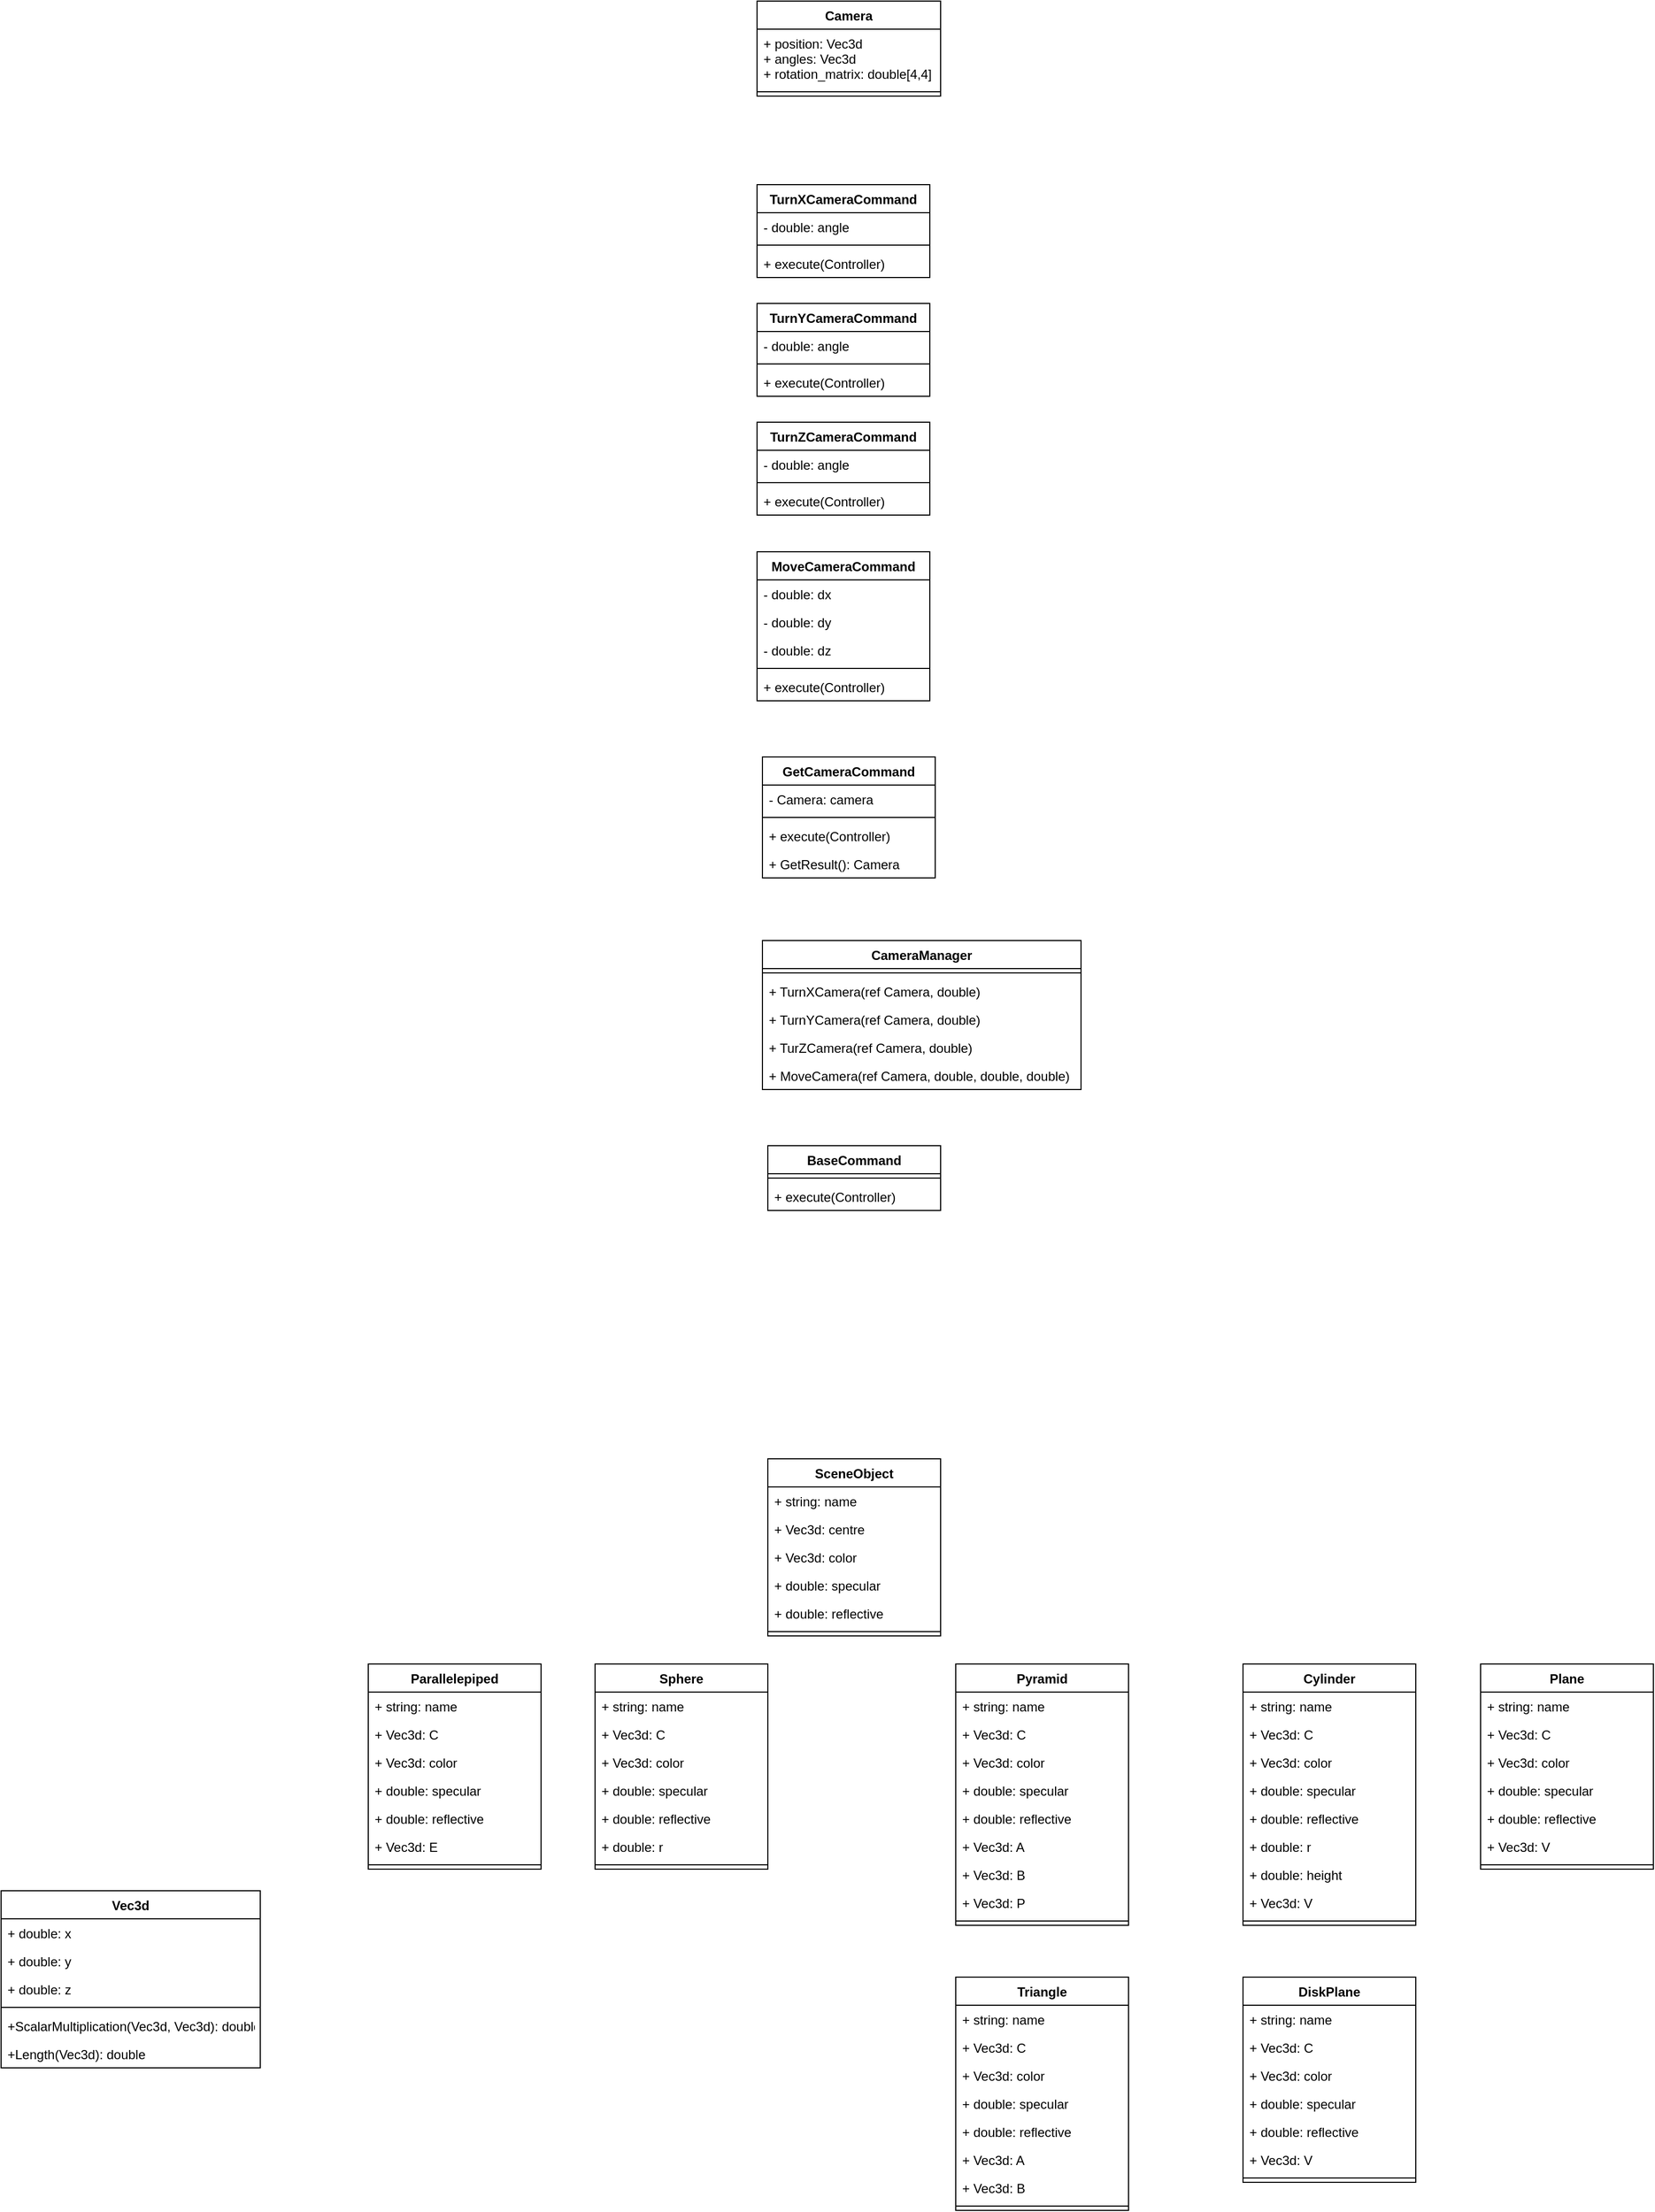 <mxfile version="13.9.9" type="device" pages="2"><diagram id="sCKFXBsfm-VTpzwnhS9d" name="Страница 1"><mxGraphModel dx="1926" dy="757" grid="1" gridSize="10" guides="1" tooltips="1" connect="1" arrows="1" fold="1" page="1" pageScale="1" pageWidth="827" pageHeight="1169" math="0" shadow="0"><root><mxCell id="0"/><mxCell id="1" parent="0"/><mxCell id="3kZC-eKoZCP4nR8Kfjy6-1" value="Camera" style="swimlane;fontStyle=1;align=center;verticalAlign=top;childLayout=stackLayout;horizontal=1;startSize=26;horizontalStack=0;resizeParent=1;resizeParentMax=0;resizeLast=0;collapsible=1;marginBottom=0;" parent="1" vertex="1"><mxGeometry x="70" y="40" width="170" height="88" as="geometry"><mxRectangle x="110" y="230" width="80" height="26" as="alternateBounds"/></mxGeometry></mxCell><mxCell id="3kZC-eKoZCP4nR8Kfjy6-2" value="+ position: Vec3d&#10;+ angles: Vec3d&#10;+ rotation_matrix: double[4,4]" style="text;strokeColor=none;fillColor=none;align=left;verticalAlign=top;spacingLeft=4;spacingRight=4;overflow=hidden;rotatable=0;points=[[0,0.5],[1,0.5]];portConstraint=eastwest;" parent="3kZC-eKoZCP4nR8Kfjy6-1" vertex="1"><mxGeometry y="26" width="170" height="54" as="geometry"/></mxCell><mxCell id="3kZC-eKoZCP4nR8Kfjy6-3" value="" style="line;strokeWidth=1;fillColor=none;align=left;verticalAlign=middle;spacingTop=-1;spacingLeft=3;spacingRight=3;rotatable=0;labelPosition=right;points=[];portConstraint=eastwest;" parent="3kZC-eKoZCP4nR8Kfjy6-1" vertex="1"><mxGeometry y="80" width="170" height="8" as="geometry"/></mxCell><mxCell id="3kZC-eKoZCP4nR8Kfjy6-8" value="TurnXCameraCommand" style="swimlane;fontStyle=1;align=center;verticalAlign=top;childLayout=stackLayout;horizontal=1;startSize=26;horizontalStack=0;resizeParent=1;resizeParentMax=0;resizeLast=0;collapsible=1;marginBottom=0;" parent="1" vertex="1"><mxGeometry x="70" y="210" width="160" height="86" as="geometry"/></mxCell><mxCell id="3kZC-eKoZCP4nR8Kfjy6-9" value="- double: angle" style="text;strokeColor=none;fillColor=none;align=left;verticalAlign=top;spacingLeft=4;spacingRight=4;overflow=hidden;rotatable=0;points=[[0,0.5],[1,0.5]];portConstraint=eastwest;" parent="3kZC-eKoZCP4nR8Kfjy6-8" vertex="1"><mxGeometry y="26" width="160" height="26" as="geometry"/></mxCell><mxCell id="3kZC-eKoZCP4nR8Kfjy6-10" value="" style="line;strokeWidth=1;fillColor=none;align=left;verticalAlign=middle;spacingTop=-1;spacingLeft=3;spacingRight=3;rotatable=0;labelPosition=right;points=[];portConstraint=eastwest;" parent="3kZC-eKoZCP4nR8Kfjy6-8" vertex="1"><mxGeometry y="52" width="160" height="8" as="geometry"/></mxCell><mxCell id="3kZC-eKoZCP4nR8Kfjy6-11" value="+ execute(Controller)" style="text;strokeColor=none;fillColor=none;align=left;verticalAlign=top;spacingLeft=4;spacingRight=4;overflow=hidden;rotatable=0;points=[[0,0.5],[1,0.5]];portConstraint=eastwest;" parent="3kZC-eKoZCP4nR8Kfjy6-8" vertex="1"><mxGeometry y="60" width="160" height="26" as="geometry"/></mxCell><mxCell id="3kZC-eKoZCP4nR8Kfjy6-12" value="TurnYCameraCommand" style="swimlane;fontStyle=1;align=center;verticalAlign=top;childLayout=stackLayout;horizontal=1;startSize=26;horizontalStack=0;resizeParent=1;resizeParentMax=0;resizeLast=0;collapsible=1;marginBottom=0;" parent="1" vertex="1"><mxGeometry x="70" y="320" width="160" height="86" as="geometry"/></mxCell><mxCell id="3kZC-eKoZCP4nR8Kfjy6-13" value="- double: angle" style="text;strokeColor=none;fillColor=none;align=left;verticalAlign=top;spacingLeft=4;spacingRight=4;overflow=hidden;rotatable=0;points=[[0,0.5],[1,0.5]];portConstraint=eastwest;" parent="3kZC-eKoZCP4nR8Kfjy6-12" vertex="1"><mxGeometry y="26" width="160" height="26" as="geometry"/></mxCell><mxCell id="3kZC-eKoZCP4nR8Kfjy6-14" value="" style="line;strokeWidth=1;fillColor=none;align=left;verticalAlign=middle;spacingTop=-1;spacingLeft=3;spacingRight=3;rotatable=0;labelPosition=right;points=[];portConstraint=eastwest;" parent="3kZC-eKoZCP4nR8Kfjy6-12" vertex="1"><mxGeometry y="52" width="160" height="8" as="geometry"/></mxCell><mxCell id="3kZC-eKoZCP4nR8Kfjy6-15" value="+ execute(Controller)" style="text;strokeColor=none;fillColor=none;align=left;verticalAlign=top;spacingLeft=4;spacingRight=4;overflow=hidden;rotatable=0;points=[[0,0.5],[1,0.5]];portConstraint=eastwest;" parent="3kZC-eKoZCP4nR8Kfjy6-12" vertex="1"><mxGeometry y="60" width="160" height="26" as="geometry"/></mxCell><mxCell id="3kZC-eKoZCP4nR8Kfjy6-16" value="TurnZCameraCommand" style="swimlane;fontStyle=1;align=center;verticalAlign=top;childLayout=stackLayout;horizontal=1;startSize=26;horizontalStack=0;resizeParent=1;resizeParentMax=0;resizeLast=0;collapsible=1;marginBottom=0;" parent="1" vertex="1"><mxGeometry x="70" y="430" width="160" height="86" as="geometry"/></mxCell><mxCell id="3kZC-eKoZCP4nR8Kfjy6-17" value="- double: angle" style="text;strokeColor=none;fillColor=none;align=left;verticalAlign=top;spacingLeft=4;spacingRight=4;overflow=hidden;rotatable=0;points=[[0,0.5],[1,0.5]];portConstraint=eastwest;" parent="3kZC-eKoZCP4nR8Kfjy6-16" vertex="1"><mxGeometry y="26" width="160" height="26" as="geometry"/></mxCell><mxCell id="3kZC-eKoZCP4nR8Kfjy6-18" value="" style="line;strokeWidth=1;fillColor=none;align=left;verticalAlign=middle;spacingTop=-1;spacingLeft=3;spacingRight=3;rotatable=0;labelPosition=right;points=[];portConstraint=eastwest;" parent="3kZC-eKoZCP4nR8Kfjy6-16" vertex="1"><mxGeometry y="52" width="160" height="8" as="geometry"/></mxCell><mxCell id="3kZC-eKoZCP4nR8Kfjy6-19" value="+ execute(Controller)" style="text;strokeColor=none;fillColor=none;align=left;verticalAlign=top;spacingLeft=4;spacingRight=4;overflow=hidden;rotatable=0;points=[[0,0.5],[1,0.5]];portConstraint=eastwest;" parent="3kZC-eKoZCP4nR8Kfjy6-16" vertex="1"><mxGeometry y="60" width="160" height="26" as="geometry"/></mxCell><mxCell id="3kZC-eKoZCP4nR8Kfjy6-20" value="MoveCameraCommand" style="swimlane;fontStyle=1;align=center;verticalAlign=top;childLayout=stackLayout;horizontal=1;startSize=26;horizontalStack=0;resizeParent=1;resizeParentMax=0;resizeLast=0;collapsible=1;marginBottom=0;" parent="1" vertex="1"><mxGeometry x="70" y="550" width="160" height="138" as="geometry"/></mxCell><mxCell id="3kZC-eKoZCP4nR8Kfjy6-28" value="- double: dx" style="text;strokeColor=none;fillColor=none;align=left;verticalAlign=top;spacingLeft=4;spacingRight=4;overflow=hidden;rotatable=0;points=[[0,0.5],[1,0.5]];portConstraint=eastwest;" parent="3kZC-eKoZCP4nR8Kfjy6-20" vertex="1"><mxGeometry y="26" width="160" height="26" as="geometry"/></mxCell><mxCell id="3kZC-eKoZCP4nR8Kfjy6-21" value="- double: dy" style="text;strokeColor=none;fillColor=none;align=left;verticalAlign=top;spacingLeft=4;spacingRight=4;overflow=hidden;rotatable=0;points=[[0,0.5],[1,0.5]];portConstraint=eastwest;" parent="3kZC-eKoZCP4nR8Kfjy6-20" vertex="1"><mxGeometry y="52" width="160" height="26" as="geometry"/></mxCell><mxCell id="3kZC-eKoZCP4nR8Kfjy6-29" value="- double: dz" style="text;strokeColor=none;fillColor=none;align=left;verticalAlign=top;spacingLeft=4;spacingRight=4;overflow=hidden;rotatable=0;points=[[0,0.5],[1,0.5]];portConstraint=eastwest;" parent="3kZC-eKoZCP4nR8Kfjy6-20" vertex="1"><mxGeometry y="78" width="160" height="26" as="geometry"/></mxCell><mxCell id="3kZC-eKoZCP4nR8Kfjy6-22" value="" style="line;strokeWidth=1;fillColor=none;align=left;verticalAlign=middle;spacingTop=-1;spacingLeft=3;spacingRight=3;rotatable=0;labelPosition=right;points=[];portConstraint=eastwest;" parent="3kZC-eKoZCP4nR8Kfjy6-20" vertex="1"><mxGeometry y="104" width="160" height="8" as="geometry"/></mxCell><mxCell id="3kZC-eKoZCP4nR8Kfjy6-23" value="+ execute(Controller)" style="text;strokeColor=none;fillColor=none;align=left;verticalAlign=top;spacingLeft=4;spacingRight=4;overflow=hidden;rotatable=0;points=[[0,0.5],[1,0.5]];portConstraint=eastwest;" parent="3kZC-eKoZCP4nR8Kfjy6-20" vertex="1"><mxGeometry y="112" width="160" height="26" as="geometry"/></mxCell><mxCell id="3kZC-eKoZCP4nR8Kfjy6-30" value="GetCameraCommand" style="swimlane;fontStyle=1;align=center;verticalAlign=top;childLayout=stackLayout;horizontal=1;startSize=26;horizontalStack=0;resizeParent=1;resizeParentMax=0;resizeLast=0;collapsible=1;marginBottom=0;" parent="1" vertex="1"><mxGeometry x="75" y="740" width="160" height="112" as="geometry"/></mxCell><mxCell id="3kZC-eKoZCP4nR8Kfjy6-31" value="- Camera: camera" style="text;strokeColor=none;fillColor=none;align=left;verticalAlign=top;spacingLeft=4;spacingRight=4;overflow=hidden;rotatable=0;points=[[0,0.5],[1,0.5]];portConstraint=eastwest;" parent="3kZC-eKoZCP4nR8Kfjy6-30" vertex="1"><mxGeometry y="26" width="160" height="26" as="geometry"/></mxCell><mxCell id="3kZC-eKoZCP4nR8Kfjy6-32" value="" style="line;strokeWidth=1;fillColor=none;align=left;verticalAlign=middle;spacingTop=-1;spacingLeft=3;spacingRight=3;rotatable=0;labelPosition=right;points=[];portConstraint=eastwest;" parent="3kZC-eKoZCP4nR8Kfjy6-30" vertex="1"><mxGeometry y="52" width="160" height="8" as="geometry"/></mxCell><mxCell id="3kZC-eKoZCP4nR8Kfjy6-33" value="+ execute(Controller)" style="text;strokeColor=none;fillColor=none;align=left;verticalAlign=top;spacingLeft=4;spacingRight=4;overflow=hidden;rotatable=0;points=[[0,0.5],[1,0.5]];portConstraint=eastwest;" parent="3kZC-eKoZCP4nR8Kfjy6-30" vertex="1"><mxGeometry y="60" width="160" height="26" as="geometry"/></mxCell><mxCell id="3kZC-eKoZCP4nR8Kfjy6-34" value="+ GetResult(): Camera" style="text;strokeColor=none;fillColor=none;align=left;verticalAlign=top;spacingLeft=4;spacingRight=4;overflow=hidden;rotatable=0;points=[[0,0.5],[1,0.5]];portConstraint=eastwest;" parent="3kZC-eKoZCP4nR8Kfjy6-30" vertex="1"><mxGeometry y="86" width="160" height="26" as="geometry"/></mxCell><mxCell id="3kZC-eKoZCP4nR8Kfjy6-39" value="CameraManager" style="swimlane;fontStyle=1;align=center;verticalAlign=top;childLayout=stackLayout;horizontal=1;startSize=26;horizontalStack=0;resizeParent=1;resizeParentMax=0;resizeLast=0;collapsible=1;marginBottom=0;" parent="1" vertex="1"><mxGeometry x="75" y="910" width="295" height="138" as="geometry"/></mxCell><mxCell id="3kZC-eKoZCP4nR8Kfjy6-41" value="" style="line;strokeWidth=1;fillColor=none;align=left;verticalAlign=middle;spacingTop=-1;spacingLeft=3;spacingRight=3;rotatable=0;labelPosition=right;points=[];portConstraint=eastwest;" parent="3kZC-eKoZCP4nR8Kfjy6-39" vertex="1"><mxGeometry y="26" width="295" height="8" as="geometry"/></mxCell><mxCell id="3kZC-eKoZCP4nR8Kfjy6-42" value="+ TurnXCamera(ref Camera, double)" style="text;strokeColor=none;fillColor=none;align=left;verticalAlign=top;spacingLeft=4;spacingRight=4;overflow=hidden;rotatable=0;points=[[0,0.5],[1,0.5]];portConstraint=eastwest;" parent="3kZC-eKoZCP4nR8Kfjy6-39" vertex="1"><mxGeometry y="34" width="295" height="26" as="geometry"/></mxCell><mxCell id="3kZC-eKoZCP4nR8Kfjy6-43" value="+ TurnYCamera(ref Camera, double)" style="text;strokeColor=none;fillColor=none;align=left;verticalAlign=top;spacingLeft=4;spacingRight=4;overflow=hidden;rotatable=0;points=[[0,0.5],[1,0.5]];portConstraint=eastwest;" parent="3kZC-eKoZCP4nR8Kfjy6-39" vertex="1"><mxGeometry y="60" width="295" height="26" as="geometry"/></mxCell><mxCell id="3kZC-eKoZCP4nR8Kfjy6-44" value="+ TurZCamera(ref Camera, double)" style="text;strokeColor=none;fillColor=none;align=left;verticalAlign=top;spacingLeft=4;spacingRight=4;overflow=hidden;rotatable=0;points=[[0,0.5],[1,0.5]];portConstraint=eastwest;" parent="3kZC-eKoZCP4nR8Kfjy6-39" vertex="1"><mxGeometry y="86" width="295" height="26" as="geometry"/></mxCell><mxCell id="3kZC-eKoZCP4nR8Kfjy6-45" value="+ MoveCamera(ref Camera, double, double, double)" style="text;strokeColor=none;fillColor=none;align=left;verticalAlign=top;spacingLeft=4;spacingRight=4;overflow=hidden;rotatable=0;points=[[0,0.5],[1,0.5]];portConstraint=eastwest;" parent="3kZC-eKoZCP4nR8Kfjy6-39" vertex="1"><mxGeometry y="112" width="295" height="26" as="geometry"/></mxCell><mxCell id="3kZC-eKoZCP4nR8Kfjy6-46" value="BaseCommand" style="swimlane;fontStyle=1;align=center;verticalAlign=top;childLayout=stackLayout;horizontal=1;startSize=26;horizontalStack=0;resizeParent=1;resizeParentMax=0;resizeLast=0;collapsible=1;marginBottom=0;" parent="1" vertex="1"><mxGeometry x="80" y="1100" width="160" height="60" as="geometry"/></mxCell><mxCell id="3kZC-eKoZCP4nR8Kfjy6-48" value="" style="line;strokeWidth=1;fillColor=none;align=left;verticalAlign=middle;spacingTop=-1;spacingLeft=3;spacingRight=3;rotatable=0;labelPosition=right;points=[];portConstraint=eastwest;" parent="3kZC-eKoZCP4nR8Kfjy6-46" vertex="1"><mxGeometry y="26" width="160" height="8" as="geometry"/></mxCell><mxCell id="3kZC-eKoZCP4nR8Kfjy6-49" value="+ execute(Controller)" style="text;strokeColor=none;fillColor=none;align=left;verticalAlign=top;spacingLeft=4;spacingRight=4;overflow=hidden;rotatable=0;points=[[0,0.5],[1,0.5]];portConstraint=eastwest;" parent="3kZC-eKoZCP4nR8Kfjy6-46" vertex="1"><mxGeometry y="34" width="160" height="26" as="geometry"/></mxCell><mxCell id="3kZC-eKoZCP4nR8Kfjy6-51" value="Vec3d" style="swimlane;fontStyle=1;align=center;verticalAlign=top;childLayout=stackLayout;horizontal=1;startSize=26;horizontalStack=0;resizeParent=1;resizeParentMax=0;resizeLast=0;collapsible=1;marginBottom=0;" parent="1" vertex="1"><mxGeometry x="-630" y="1790" width="240" height="164" as="geometry"/></mxCell><mxCell id="3kZC-eKoZCP4nR8Kfjy6-52" value="+ double: x" style="text;strokeColor=none;fillColor=none;align=left;verticalAlign=top;spacingLeft=4;spacingRight=4;overflow=hidden;rotatable=0;points=[[0,0.5],[1,0.5]];portConstraint=eastwest;" parent="3kZC-eKoZCP4nR8Kfjy6-51" vertex="1"><mxGeometry y="26" width="240" height="26" as="geometry"/></mxCell><mxCell id="3kZC-eKoZCP4nR8Kfjy6-56" value="+ double: y" style="text;strokeColor=none;fillColor=none;align=left;verticalAlign=top;spacingLeft=4;spacingRight=4;overflow=hidden;rotatable=0;points=[[0,0.5],[1,0.5]];portConstraint=eastwest;" parent="3kZC-eKoZCP4nR8Kfjy6-51" vertex="1"><mxGeometry y="52" width="240" height="26" as="geometry"/></mxCell><mxCell id="3kZC-eKoZCP4nR8Kfjy6-55" value="+ double: z" style="text;strokeColor=none;fillColor=none;align=left;verticalAlign=top;spacingLeft=4;spacingRight=4;overflow=hidden;rotatable=0;points=[[0,0.5],[1,0.5]];portConstraint=eastwest;" parent="3kZC-eKoZCP4nR8Kfjy6-51" vertex="1"><mxGeometry y="78" width="240" height="26" as="geometry"/></mxCell><mxCell id="3kZC-eKoZCP4nR8Kfjy6-53" value="" style="line;strokeWidth=1;fillColor=none;align=left;verticalAlign=middle;spacingTop=-1;spacingLeft=3;spacingRight=3;rotatable=0;labelPosition=right;points=[];portConstraint=eastwest;" parent="3kZC-eKoZCP4nR8Kfjy6-51" vertex="1"><mxGeometry y="104" width="240" height="8" as="geometry"/></mxCell><mxCell id="3kZC-eKoZCP4nR8Kfjy6-54" value="+ScalarMultiplication(Vec3d, Vec3d): double" style="text;strokeColor=none;fillColor=none;align=left;verticalAlign=top;spacingLeft=4;spacingRight=4;overflow=hidden;rotatable=0;points=[[0,0.5],[1,0.5]];portConstraint=eastwest;" parent="3kZC-eKoZCP4nR8Kfjy6-51" vertex="1"><mxGeometry y="112" width="240" height="26" as="geometry"/></mxCell><mxCell id="3kZC-eKoZCP4nR8Kfjy6-57" value="+Length(Vec3d): double" style="text;strokeColor=none;fillColor=none;align=left;verticalAlign=top;spacingLeft=4;spacingRight=4;overflow=hidden;rotatable=0;points=[[0,0.5],[1,0.5]];portConstraint=eastwest;" parent="3kZC-eKoZCP4nR8Kfjy6-51" vertex="1"><mxGeometry y="138" width="240" height="26" as="geometry"/></mxCell><mxCell id="3kZC-eKoZCP4nR8Kfjy6-59" value="SceneObject" style="swimlane;fontStyle=1;align=center;verticalAlign=top;childLayout=stackLayout;horizontal=1;startSize=26;horizontalStack=0;resizeParent=1;resizeParentMax=0;resizeLast=0;collapsible=1;marginBottom=0;" parent="1" vertex="1"><mxGeometry x="80" y="1390" width="160" height="164" as="geometry"/></mxCell><mxCell id="3kZC-eKoZCP4nR8Kfjy6-60" value="+ string: name" style="text;strokeColor=none;fillColor=none;align=left;verticalAlign=top;spacingLeft=4;spacingRight=4;overflow=hidden;rotatable=0;points=[[0,0.5],[1,0.5]];portConstraint=eastwest;" parent="3kZC-eKoZCP4nR8Kfjy6-59" vertex="1"><mxGeometry y="26" width="160" height="26" as="geometry"/></mxCell><mxCell id="3kZC-eKoZCP4nR8Kfjy6-65" value="+ Vec3d: centre" style="text;strokeColor=none;fillColor=none;align=left;verticalAlign=top;spacingLeft=4;spacingRight=4;overflow=hidden;rotatable=0;points=[[0,0.5],[1,0.5]];portConstraint=eastwest;" parent="3kZC-eKoZCP4nR8Kfjy6-59" vertex="1"><mxGeometry y="52" width="160" height="26" as="geometry"/></mxCell><mxCell id="3kZC-eKoZCP4nR8Kfjy6-66" value="+ Vec3d: color" style="text;strokeColor=none;fillColor=none;align=left;verticalAlign=top;spacingLeft=4;spacingRight=4;overflow=hidden;rotatable=0;points=[[0,0.5],[1,0.5]];portConstraint=eastwest;" parent="3kZC-eKoZCP4nR8Kfjy6-59" vertex="1"><mxGeometry y="78" width="160" height="26" as="geometry"/></mxCell><mxCell id="3kZC-eKoZCP4nR8Kfjy6-61" value="+ double: specular" style="text;strokeColor=none;fillColor=none;align=left;verticalAlign=top;spacingLeft=4;spacingRight=4;overflow=hidden;rotatable=0;points=[[0,0.5],[1,0.5]];portConstraint=eastwest;" parent="3kZC-eKoZCP4nR8Kfjy6-59" vertex="1"><mxGeometry y="104" width="160" height="26" as="geometry"/></mxCell><mxCell id="3kZC-eKoZCP4nR8Kfjy6-62" value="+ double: reflective" style="text;strokeColor=none;fillColor=none;align=left;verticalAlign=top;spacingLeft=4;spacingRight=4;overflow=hidden;rotatable=0;points=[[0,0.5],[1,0.5]];portConstraint=eastwest;" parent="3kZC-eKoZCP4nR8Kfjy6-59" vertex="1"><mxGeometry y="130" width="160" height="26" as="geometry"/></mxCell><mxCell id="3kZC-eKoZCP4nR8Kfjy6-63" value="" style="line;strokeWidth=1;fillColor=none;align=left;verticalAlign=middle;spacingTop=-1;spacingLeft=3;spacingRight=3;rotatable=0;labelPosition=right;points=[];portConstraint=eastwest;" parent="3kZC-eKoZCP4nR8Kfjy6-59" vertex="1"><mxGeometry y="156" width="160" height="8" as="geometry"/></mxCell><mxCell id="3kZC-eKoZCP4nR8Kfjy6-74" value="Sphere" style="swimlane;fontStyle=1;align=center;verticalAlign=top;childLayout=stackLayout;horizontal=1;startSize=26;horizontalStack=0;resizeParent=1;resizeParentMax=0;resizeLast=0;collapsible=1;marginBottom=0;" parent="1" vertex="1"><mxGeometry x="-80" y="1580" width="160" height="190" as="geometry"/></mxCell><mxCell id="3kZC-eKoZCP4nR8Kfjy6-75" value="+ string: name" style="text;strokeColor=none;fillColor=none;align=left;verticalAlign=top;spacingLeft=4;spacingRight=4;overflow=hidden;rotatable=0;points=[[0,0.5],[1,0.5]];portConstraint=eastwest;" parent="3kZC-eKoZCP4nR8Kfjy6-74" vertex="1"><mxGeometry y="26" width="160" height="26" as="geometry"/></mxCell><mxCell id="3kZC-eKoZCP4nR8Kfjy6-76" value="+ Vec3d: C" style="text;strokeColor=none;fillColor=none;align=left;verticalAlign=top;spacingLeft=4;spacingRight=4;overflow=hidden;rotatable=0;points=[[0,0.5],[1,0.5]];portConstraint=eastwest;" parent="3kZC-eKoZCP4nR8Kfjy6-74" vertex="1"><mxGeometry y="52" width="160" height="26" as="geometry"/></mxCell><mxCell id="3kZC-eKoZCP4nR8Kfjy6-77" value="+ Vec3d: color" style="text;strokeColor=none;fillColor=none;align=left;verticalAlign=top;spacingLeft=4;spacingRight=4;overflow=hidden;rotatable=0;points=[[0,0.5],[1,0.5]];portConstraint=eastwest;" parent="3kZC-eKoZCP4nR8Kfjy6-74" vertex="1"><mxGeometry y="78" width="160" height="26" as="geometry"/></mxCell><mxCell id="3kZC-eKoZCP4nR8Kfjy6-78" value="+ double: specular" style="text;strokeColor=none;fillColor=none;align=left;verticalAlign=top;spacingLeft=4;spacingRight=4;overflow=hidden;rotatable=0;points=[[0,0.5],[1,0.5]];portConstraint=eastwest;" parent="3kZC-eKoZCP4nR8Kfjy6-74" vertex="1"><mxGeometry y="104" width="160" height="26" as="geometry"/></mxCell><mxCell id="3kZC-eKoZCP4nR8Kfjy6-79" value="+ double: reflective" style="text;strokeColor=none;fillColor=none;align=left;verticalAlign=top;spacingLeft=4;spacingRight=4;overflow=hidden;rotatable=0;points=[[0,0.5],[1,0.5]];portConstraint=eastwest;" parent="3kZC-eKoZCP4nR8Kfjy6-74" vertex="1"><mxGeometry y="130" width="160" height="26" as="geometry"/></mxCell><mxCell id="3kZC-eKoZCP4nR8Kfjy6-81" value="+ double: r" style="text;strokeColor=none;fillColor=none;align=left;verticalAlign=top;spacingLeft=4;spacingRight=4;overflow=hidden;rotatable=0;points=[[0,0.5],[1,0.5]];portConstraint=eastwest;" parent="3kZC-eKoZCP4nR8Kfjy6-74" vertex="1"><mxGeometry y="156" width="160" height="26" as="geometry"/></mxCell><mxCell id="3kZC-eKoZCP4nR8Kfjy6-80" value="" style="line;strokeWidth=1;fillColor=none;align=left;verticalAlign=middle;spacingTop=-1;spacingLeft=3;spacingRight=3;rotatable=0;labelPosition=right;points=[];portConstraint=eastwest;" parent="3kZC-eKoZCP4nR8Kfjy6-74" vertex="1"><mxGeometry y="182" width="160" height="8" as="geometry"/></mxCell><mxCell id="3kZC-eKoZCP4nR8Kfjy6-82" value="Pyramid" style="swimlane;fontStyle=1;align=center;verticalAlign=top;childLayout=stackLayout;horizontal=1;startSize=26;horizontalStack=0;resizeParent=1;resizeParentMax=0;resizeLast=0;collapsible=1;marginBottom=0;" parent="1" vertex="1"><mxGeometry x="254" y="1580" width="160" height="242" as="geometry"/></mxCell><mxCell id="3kZC-eKoZCP4nR8Kfjy6-83" value="+ string: name" style="text;strokeColor=none;fillColor=none;align=left;verticalAlign=top;spacingLeft=4;spacingRight=4;overflow=hidden;rotatable=0;points=[[0,0.5],[1,0.5]];portConstraint=eastwest;" parent="3kZC-eKoZCP4nR8Kfjy6-82" vertex="1"><mxGeometry y="26" width="160" height="26" as="geometry"/></mxCell><mxCell id="3kZC-eKoZCP4nR8Kfjy6-84" value="+ Vec3d: C" style="text;strokeColor=none;fillColor=none;align=left;verticalAlign=top;spacingLeft=4;spacingRight=4;overflow=hidden;rotatable=0;points=[[0,0.5],[1,0.5]];portConstraint=eastwest;" parent="3kZC-eKoZCP4nR8Kfjy6-82" vertex="1"><mxGeometry y="52" width="160" height="26" as="geometry"/></mxCell><mxCell id="3kZC-eKoZCP4nR8Kfjy6-85" value="+ Vec3d: color" style="text;strokeColor=none;fillColor=none;align=left;verticalAlign=top;spacingLeft=4;spacingRight=4;overflow=hidden;rotatable=0;points=[[0,0.5],[1,0.5]];portConstraint=eastwest;" parent="3kZC-eKoZCP4nR8Kfjy6-82" vertex="1"><mxGeometry y="78" width="160" height="26" as="geometry"/></mxCell><mxCell id="3kZC-eKoZCP4nR8Kfjy6-86" value="+ double: specular" style="text;strokeColor=none;fillColor=none;align=left;verticalAlign=top;spacingLeft=4;spacingRight=4;overflow=hidden;rotatable=0;points=[[0,0.5],[1,0.5]];portConstraint=eastwest;" parent="3kZC-eKoZCP4nR8Kfjy6-82" vertex="1"><mxGeometry y="104" width="160" height="26" as="geometry"/></mxCell><mxCell id="3kZC-eKoZCP4nR8Kfjy6-87" value="+ double: reflective" style="text;strokeColor=none;fillColor=none;align=left;verticalAlign=top;spacingLeft=4;spacingRight=4;overflow=hidden;rotatable=0;points=[[0,0.5],[1,0.5]];portConstraint=eastwest;" parent="3kZC-eKoZCP4nR8Kfjy6-82" vertex="1"><mxGeometry y="130" width="160" height="26" as="geometry"/></mxCell><mxCell id="3kZC-eKoZCP4nR8Kfjy6-88" value="+ Vec3d: A" style="text;strokeColor=none;fillColor=none;align=left;verticalAlign=top;spacingLeft=4;spacingRight=4;overflow=hidden;rotatable=0;points=[[0,0.5],[1,0.5]];portConstraint=eastwest;" parent="3kZC-eKoZCP4nR8Kfjy6-82" vertex="1"><mxGeometry y="156" width="160" height="26" as="geometry"/></mxCell><mxCell id="3kZC-eKoZCP4nR8Kfjy6-90" value="+ Vec3d: B" style="text;strokeColor=none;fillColor=none;align=left;verticalAlign=top;spacingLeft=4;spacingRight=4;overflow=hidden;rotatable=0;points=[[0,0.5],[1,0.5]];portConstraint=eastwest;" parent="3kZC-eKoZCP4nR8Kfjy6-82" vertex="1"><mxGeometry y="182" width="160" height="26" as="geometry"/></mxCell><mxCell id="3kZC-eKoZCP4nR8Kfjy6-91" value="+ Vec3d: P" style="text;strokeColor=none;fillColor=none;align=left;verticalAlign=top;spacingLeft=4;spacingRight=4;overflow=hidden;rotatable=0;points=[[0,0.5],[1,0.5]];portConstraint=eastwest;" parent="3kZC-eKoZCP4nR8Kfjy6-82" vertex="1"><mxGeometry y="208" width="160" height="26" as="geometry"/></mxCell><mxCell id="3kZC-eKoZCP4nR8Kfjy6-89" value="" style="line;strokeWidth=1;fillColor=none;align=left;verticalAlign=middle;spacingTop=-1;spacingLeft=3;spacingRight=3;rotatable=0;labelPosition=right;points=[];portConstraint=eastwest;" parent="3kZC-eKoZCP4nR8Kfjy6-82" vertex="1"><mxGeometry y="234" width="160" height="8" as="geometry"/></mxCell><mxCell id="3kZC-eKoZCP4nR8Kfjy6-92" value="Cylinder" style="swimlane;fontStyle=1;align=center;verticalAlign=top;childLayout=stackLayout;horizontal=1;startSize=26;horizontalStack=0;resizeParent=1;resizeParentMax=0;resizeLast=0;collapsible=1;marginBottom=0;" parent="1" vertex="1"><mxGeometry x="520" y="1580" width="160" height="242" as="geometry"/></mxCell><mxCell id="3kZC-eKoZCP4nR8Kfjy6-93" value="+ string: name" style="text;strokeColor=none;fillColor=none;align=left;verticalAlign=top;spacingLeft=4;spacingRight=4;overflow=hidden;rotatable=0;points=[[0,0.5],[1,0.5]];portConstraint=eastwest;" parent="3kZC-eKoZCP4nR8Kfjy6-92" vertex="1"><mxGeometry y="26" width="160" height="26" as="geometry"/></mxCell><mxCell id="3kZC-eKoZCP4nR8Kfjy6-94" value="+ Vec3d: C" style="text;strokeColor=none;fillColor=none;align=left;verticalAlign=top;spacingLeft=4;spacingRight=4;overflow=hidden;rotatable=0;points=[[0,0.5],[1,0.5]];portConstraint=eastwest;" parent="3kZC-eKoZCP4nR8Kfjy6-92" vertex="1"><mxGeometry y="52" width="160" height="26" as="geometry"/></mxCell><mxCell id="3kZC-eKoZCP4nR8Kfjy6-95" value="+ Vec3d: color" style="text;strokeColor=none;fillColor=none;align=left;verticalAlign=top;spacingLeft=4;spacingRight=4;overflow=hidden;rotatable=0;points=[[0,0.5],[1,0.5]];portConstraint=eastwest;" parent="3kZC-eKoZCP4nR8Kfjy6-92" vertex="1"><mxGeometry y="78" width="160" height="26" as="geometry"/></mxCell><mxCell id="3kZC-eKoZCP4nR8Kfjy6-96" value="+ double: specular" style="text;strokeColor=none;fillColor=none;align=left;verticalAlign=top;spacingLeft=4;spacingRight=4;overflow=hidden;rotatable=0;points=[[0,0.5],[1,0.5]];portConstraint=eastwest;" parent="3kZC-eKoZCP4nR8Kfjy6-92" vertex="1"><mxGeometry y="104" width="160" height="26" as="geometry"/></mxCell><mxCell id="3kZC-eKoZCP4nR8Kfjy6-97" value="+ double: reflective" style="text;strokeColor=none;fillColor=none;align=left;verticalAlign=top;spacingLeft=4;spacingRight=4;overflow=hidden;rotatable=0;points=[[0,0.5],[1,0.5]];portConstraint=eastwest;" parent="3kZC-eKoZCP4nR8Kfjy6-92" vertex="1"><mxGeometry y="130" width="160" height="26" as="geometry"/></mxCell><mxCell id="3kZC-eKoZCP4nR8Kfjy6-98" value="+ double: r" style="text;strokeColor=none;fillColor=none;align=left;verticalAlign=top;spacingLeft=4;spacingRight=4;overflow=hidden;rotatable=0;points=[[0,0.5],[1,0.5]];portConstraint=eastwest;" parent="3kZC-eKoZCP4nR8Kfjy6-92" vertex="1"><mxGeometry y="156" width="160" height="26" as="geometry"/></mxCell><mxCell id="3kZC-eKoZCP4nR8Kfjy6-110" value="+ double: height" style="text;strokeColor=none;fillColor=none;align=left;verticalAlign=top;spacingLeft=4;spacingRight=4;overflow=hidden;rotatable=0;points=[[0,0.5],[1,0.5]];portConstraint=eastwest;" parent="3kZC-eKoZCP4nR8Kfjy6-92" vertex="1"><mxGeometry y="182" width="160" height="26" as="geometry"/></mxCell><mxCell id="3kZC-eKoZCP4nR8Kfjy6-100" value="+ Vec3d: V" style="text;strokeColor=none;fillColor=none;align=left;verticalAlign=top;spacingLeft=4;spacingRight=4;overflow=hidden;rotatable=0;points=[[0,0.5],[1,0.5]];portConstraint=eastwest;" parent="3kZC-eKoZCP4nR8Kfjy6-92" vertex="1"><mxGeometry y="208" width="160" height="26" as="geometry"/></mxCell><mxCell id="3kZC-eKoZCP4nR8Kfjy6-99" value="" style="line;strokeWidth=1;fillColor=none;align=left;verticalAlign=middle;spacingTop=-1;spacingLeft=3;spacingRight=3;rotatable=0;labelPosition=right;points=[];portConstraint=eastwest;" parent="3kZC-eKoZCP4nR8Kfjy6-92" vertex="1"><mxGeometry y="234" width="160" height="8" as="geometry"/></mxCell><mxCell id="3kZC-eKoZCP4nR8Kfjy6-120" value="Parallelepiped" style="swimlane;fontStyle=1;align=center;verticalAlign=top;childLayout=stackLayout;horizontal=1;startSize=26;horizontalStack=0;resizeParent=1;resizeParentMax=0;resizeLast=0;collapsible=1;marginBottom=0;" parent="1" vertex="1"><mxGeometry x="-290" y="1580" width="160" height="190" as="geometry"/></mxCell><mxCell id="3kZC-eKoZCP4nR8Kfjy6-121" value="+ string: name" style="text;strokeColor=none;fillColor=none;align=left;verticalAlign=top;spacingLeft=4;spacingRight=4;overflow=hidden;rotatable=0;points=[[0,0.5],[1,0.5]];portConstraint=eastwest;" parent="3kZC-eKoZCP4nR8Kfjy6-120" vertex="1"><mxGeometry y="26" width="160" height="26" as="geometry"/></mxCell><mxCell id="3kZC-eKoZCP4nR8Kfjy6-122" value="+ Vec3d: C" style="text;strokeColor=none;fillColor=none;align=left;verticalAlign=top;spacingLeft=4;spacingRight=4;overflow=hidden;rotatable=0;points=[[0,0.5],[1,0.5]];portConstraint=eastwest;" parent="3kZC-eKoZCP4nR8Kfjy6-120" vertex="1"><mxGeometry y="52" width="160" height="26" as="geometry"/></mxCell><mxCell id="3kZC-eKoZCP4nR8Kfjy6-123" value="+ Vec3d: color" style="text;strokeColor=none;fillColor=none;align=left;verticalAlign=top;spacingLeft=4;spacingRight=4;overflow=hidden;rotatable=0;points=[[0,0.5],[1,0.5]];portConstraint=eastwest;" parent="3kZC-eKoZCP4nR8Kfjy6-120" vertex="1"><mxGeometry y="78" width="160" height="26" as="geometry"/></mxCell><mxCell id="3kZC-eKoZCP4nR8Kfjy6-124" value="+ double: specular" style="text;strokeColor=none;fillColor=none;align=left;verticalAlign=top;spacingLeft=4;spacingRight=4;overflow=hidden;rotatable=0;points=[[0,0.5],[1,0.5]];portConstraint=eastwest;" parent="3kZC-eKoZCP4nR8Kfjy6-120" vertex="1"><mxGeometry y="104" width="160" height="26" as="geometry"/></mxCell><mxCell id="3kZC-eKoZCP4nR8Kfjy6-125" value="+ double: reflective" style="text;strokeColor=none;fillColor=none;align=left;verticalAlign=top;spacingLeft=4;spacingRight=4;overflow=hidden;rotatable=0;points=[[0,0.5],[1,0.5]];portConstraint=eastwest;" parent="3kZC-eKoZCP4nR8Kfjy6-120" vertex="1"><mxGeometry y="130" width="160" height="26" as="geometry"/></mxCell><mxCell id="3kZC-eKoZCP4nR8Kfjy6-126" value="+ Vec3d: E" style="text;strokeColor=none;fillColor=none;align=left;verticalAlign=top;spacingLeft=4;spacingRight=4;overflow=hidden;rotatable=0;points=[[0,0.5],[1,0.5]];portConstraint=eastwest;" parent="3kZC-eKoZCP4nR8Kfjy6-120" vertex="1"><mxGeometry y="156" width="160" height="26" as="geometry"/></mxCell><mxCell id="3kZC-eKoZCP4nR8Kfjy6-127" value="" style="line;strokeWidth=1;fillColor=none;align=left;verticalAlign=middle;spacingTop=-1;spacingLeft=3;spacingRight=3;rotatable=0;labelPosition=right;points=[];portConstraint=eastwest;" parent="3kZC-eKoZCP4nR8Kfjy6-120" vertex="1"><mxGeometry y="182" width="160" height="8" as="geometry"/></mxCell><mxCell id="62laQs24f0VNmArMBQn6-1" value="Triangle" style="swimlane;fontStyle=1;align=center;verticalAlign=top;childLayout=stackLayout;horizontal=1;startSize=26;horizontalStack=0;resizeParent=1;resizeParentMax=0;resizeLast=0;collapsible=1;marginBottom=0;" vertex="1" parent="1"><mxGeometry x="254" y="1870" width="160" height="216" as="geometry"/></mxCell><mxCell id="62laQs24f0VNmArMBQn6-2" value="+ string: name" style="text;strokeColor=none;fillColor=none;align=left;verticalAlign=top;spacingLeft=4;spacingRight=4;overflow=hidden;rotatable=0;points=[[0,0.5],[1,0.5]];portConstraint=eastwest;" vertex="1" parent="62laQs24f0VNmArMBQn6-1"><mxGeometry y="26" width="160" height="26" as="geometry"/></mxCell><mxCell id="62laQs24f0VNmArMBQn6-3" value="+ Vec3d: C" style="text;strokeColor=none;fillColor=none;align=left;verticalAlign=top;spacingLeft=4;spacingRight=4;overflow=hidden;rotatable=0;points=[[0,0.5],[1,0.5]];portConstraint=eastwest;" vertex="1" parent="62laQs24f0VNmArMBQn6-1"><mxGeometry y="52" width="160" height="26" as="geometry"/></mxCell><mxCell id="62laQs24f0VNmArMBQn6-4" value="+ Vec3d: color" style="text;strokeColor=none;fillColor=none;align=left;verticalAlign=top;spacingLeft=4;spacingRight=4;overflow=hidden;rotatable=0;points=[[0,0.5],[1,0.5]];portConstraint=eastwest;" vertex="1" parent="62laQs24f0VNmArMBQn6-1"><mxGeometry y="78" width="160" height="26" as="geometry"/></mxCell><mxCell id="62laQs24f0VNmArMBQn6-5" value="+ double: specular" style="text;strokeColor=none;fillColor=none;align=left;verticalAlign=top;spacingLeft=4;spacingRight=4;overflow=hidden;rotatable=0;points=[[0,0.5],[1,0.5]];portConstraint=eastwest;" vertex="1" parent="62laQs24f0VNmArMBQn6-1"><mxGeometry y="104" width="160" height="26" as="geometry"/></mxCell><mxCell id="62laQs24f0VNmArMBQn6-6" value="+ double: reflective" style="text;strokeColor=none;fillColor=none;align=left;verticalAlign=top;spacingLeft=4;spacingRight=4;overflow=hidden;rotatable=0;points=[[0,0.5],[1,0.5]];portConstraint=eastwest;" vertex="1" parent="62laQs24f0VNmArMBQn6-1"><mxGeometry y="130" width="160" height="26" as="geometry"/></mxCell><mxCell id="62laQs24f0VNmArMBQn6-9" value="+ Vec3d: A" style="text;strokeColor=none;fillColor=none;align=left;verticalAlign=top;spacingLeft=4;spacingRight=4;overflow=hidden;rotatable=0;points=[[0,0.5],[1,0.5]];portConstraint=eastwest;" vertex="1" parent="62laQs24f0VNmArMBQn6-1"><mxGeometry y="156" width="160" height="26" as="geometry"/></mxCell><mxCell id="62laQs24f0VNmArMBQn6-7" value="+ Vec3d: B" style="text;strokeColor=none;fillColor=none;align=left;verticalAlign=top;spacingLeft=4;spacingRight=4;overflow=hidden;rotatable=0;points=[[0,0.5],[1,0.5]];portConstraint=eastwest;" vertex="1" parent="62laQs24f0VNmArMBQn6-1"><mxGeometry y="182" width="160" height="26" as="geometry"/></mxCell><mxCell id="62laQs24f0VNmArMBQn6-8" value="" style="line;strokeWidth=1;fillColor=none;align=left;verticalAlign=middle;spacingTop=-1;spacingLeft=3;spacingRight=3;rotatable=0;labelPosition=right;points=[];portConstraint=eastwest;" vertex="1" parent="62laQs24f0VNmArMBQn6-1"><mxGeometry y="208" width="160" height="8" as="geometry"/></mxCell><mxCell id="mVemaCW3NRIuPBarhZyd-1" value="Plane" style="swimlane;fontStyle=1;align=center;verticalAlign=top;childLayout=stackLayout;horizontal=1;startSize=26;horizontalStack=0;resizeParent=1;resizeParentMax=0;resizeLast=0;collapsible=1;marginBottom=0;" vertex="1" parent="1"><mxGeometry x="740" y="1580" width="160" height="190" as="geometry"/></mxCell><mxCell id="mVemaCW3NRIuPBarhZyd-2" value="+ string: name" style="text;strokeColor=none;fillColor=none;align=left;verticalAlign=top;spacingLeft=4;spacingRight=4;overflow=hidden;rotatable=0;points=[[0,0.5],[1,0.5]];portConstraint=eastwest;" vertex="1" parent="mVemaCW3NRIuPBarhZyd-1"><mxGeometry y="26" width="160" height="26" as="geometry"/></mxCell><mxCell id="mVemaCW3NRIuPBarhZyd-3" value="+ Vec3d: C" style="text;strokeColor=none;fillColor=none;align=left;verticalAlign=top;spacingLeft=4;spacingRight=4;overflow=hidden;rotatable=0;points=[[0,0.5],[1,0.5]];portConstraint=eastwest;" vertex="1" parent="mVemaCW3NRIuPBarhZyd-1"><mxGeometry y="52" width="160" height="26" as="geometry"/></mxCell><mxCell id="mVemaCW3NRIuPBarhZyd-4" value="+ Vec3d: color" style="text;strokeColor=none;fillColor=none;align=left;verticalAlign=top;spacingLeft=4;spacingRight=4;overflow=hidden;rotatable=0;points=[[0,0.5],[1,0.5]];portConstraint=eastwest;" vertex="1" parent="mVemaCW3NRIuPBarhZyd-1"><mxGeometry y="78" width="160" height="26" as="geometry"/></mxCell><mxCell id="mVemaCW3NRIuPBarhZyd-5" value="+ double: specular" style="text;strokeColor=none;fillColor=none;align=left;verticalAlign=top;spacingLeft=4;spacingRight=4;overflow=hidden;rotatable=0;points=[[0,0.5],[1,0.5]];portConstraint=eastwest;" vertex="1" parent="mVemaCW3NRIuPBarhZyd-1"><mxGeometry y="104" width="160" height="26" as="geometry"/></mxCell><mxCell id="mVemaCW3NRIuPBarhZyd-6" value="+ double: reflective" style="text;strokeColor=none;fillColor=none;align=left;verticalAlign=top;spacingLeft=4;spacingRight=4;overflow=hidden;rotatable=0;points=[[0,0.5],[1,0.5]];portConstraint=eastwest;" vertex="1" parent="mVemaCW3NRIuPBarhZyd-1"><mxGeometry y="130" width="160" height="26" as="geometry"/></mxCell><mxCell id="mVemaCW3NRIuPBarhZyd-7" value="+ Vec3d: V" style="text;strokeColor=none;fillColor=none;align=left;verticalAlign=top;spacingLeft=4;spacingRight=4;overflow=hidden;rotatable=0;points=[[0,0.5],[1,0.5]];portConstraint=eastwest;" vertex="1" parent="mVemaCW3NRIuPBarhZyd-1"><mxGeometry y="156" width="160" height="26" as="geometry"/></mxCell><mxCell id="mVemaCW3NRIuPBarhZyd-8" value="" style="line;strokeWidth=1;fillColor=none;align=left;verticalAlign=middle;spacingTop=-1;spacingLeft=3;spacingRight=3;rotatable=0;labelPosition=right;points=[];portConstraint=eastwest;" vertex="1" parent="mVemaCW3NRIuPBarhZyd-1"><mxGeometry y="182" width="160" height="8" as="geometry"/></mxCell><mxCell id="mVemaCW3NRIuPBarhZyd-9" value="DiskPlane" style="swimlane;fontStyle=1;align=center;verticalAlign=top;childLayout=stackLayout;horizontal=1;startSize=26;horizontalStack=0;resizeParent=1;resizeParentMax=0;resizeLast=0;collapsible=1;marginBottom=0;" vertex="1" parent="1"><mxGeometry x="520" y="1870" width="160" height="190" as="geometry"/></mxCell><mxCell id="mVemaCW3NRIuPBarhZyd-10" value="+ string: name" style="text;strokeColor=none;fillColor=none;align=left;verticalAlign=top;spacingLeft=4;spacingRight=4;overflow=hidden;rotatable=0;points=[[0,0.5],[1,0.5]];portConstraint=eastwest;" vertex="1" parent="mVemaCW3NRIuPBarhZyd-9"><mxGeometry y="26" width="160" height="26" as="geometry"/></mxCell><mxCell id="mVemaCW3NRIuPBarhZyd-11" value="+ Vec3d: C" style="text;strokeColor=none;fillColor=none;align=left;verticalAlign=top;spacingLeft=4;spacingRight=4;overflow=hidden;rotatable=0;points=[[0,0.5],[1,0.5]];portConstraint=eastwest;" vertex="1" parent="mVemaCW3NRIuPBarhZyd-9"><mxGeometry y="52" width="160" height="26" as="geometry"/></mxCell><mxCell id="mVemaCW3NRIuPBarhZyd-12" value="+ Vec3d: color" style="text;strokeColor=none;fillColor=none;align=left;verticalAlign=top;spacingLeft=4;spacingRight=4;overflow=hidden;rotatable=0;points=[[0,0.5],[1,0.5]];portConstraint=eastwest;" vertex="1" parent="mVemaCW3NRIuPBarhZyd-9"><mxGeometry y="78" width="160" height="26" as="geometry"/></mxCell><mxCell id="mVemaCW3NRIuPBarhZyd-13" value="+ double: specular" style="text;strokeColor=none;fillColor=none;align=left;verticalAlign=top;spacingLeft=4;spacingRight=4;overflow=hidden;rotatable=0;points=[[0,0.5],[1,0.5]];portConstraint=eastwest;" vertex="1" parent="mVemaCW3NRIuPBarhZyd-9"><mxGeometry y="104" width="160" height="26" as="geometry"/></mxCell><mxCell id="mVemaCW3NRIuPBarhZyd-14" value="+ double: reflective" style="text;strokeColor=none;fillColor=none;align=left;verticalAlign=top;spacingLeft=4;spacingRight=4;overflow=hidden;rotatable=0;points=[[0,0.5],[1,0.5]];portConstraint=eastwest;" vertex="1" parent="mVemaCW3NRIuPBarhZyd-9"><mxGeometry y="130" width="160" height="26" as="geometry"/></mxCell><mxCell id="mVemaCW3NRIuPBarhZyd-15" value="+ Vec3d: V" style="text;strokeColor=none;fillColor=none;align=left;verticalAlign=top;spacingLeft=4;spacingRight=4;overflow=hidden;rotatable=0;points=[[0,0.5],[1,0.5]];portConstraint=eastwest;" vertex="1" parent="mVemaCW3NRIuPBarhZyd-9"><mxGeometry y="156" width="160" height="26" as="geometry"/></mxCell><mxCell id="mVemaCW3NRIuPBarhZyd-16" value="" style="line;strokeWidth=1;fillColor=none;align=left;verticalAlign=middle;spacingTop=-1;spacingLeft=3;spacingRight=3;rotatable=0;labelPosition=right;points=[];portConstraint=eastwest;" vertex="1" parent="mVemaCW3NRIuPBarhZyd-9"><mxGeometry y="182" width="160" height="8" as="geometry"/></mxCell></root></mxGraphModel></diagram><diagram id="tURW42Va-67VJk_myRVu" name="Страница 2"><mxGraphModel dx="1923" dy="1325" grid="1" gridSize="10" guides="1" tooltips="1" connect="1" arrows="1" fold="1" page="1" pageScale="1" pageWidth="827" pageHeight="1169" math="0" shadow="0"><root><mxCell id="cCjTc6cLH9BPVfTbvIyt-0"/><mxCell id="cCjTc6cLH9BPVfTbvIyt-1" parent="cCjTc6cLH9BPVfTbvIyt-0"/><mxCell id="ybcyzyLnlc8CrZcmAoVu-85" value="Camera" style="rounded=0;whiteSpace=wrap;html=1;" vertex="1" parent="cCjTc6cLH9BPVfTbvIyt-1"><mxGeometry x="460" y="1150" width="120" height="60" as="geometry"/></mxCell><mxCell id="ybcyzyLnlc8CrZcmAoVu-128" style="edgeStyle=orthogonalEdgeStyle;rounded=0;orthogonalLoop=1;jettySize=auto;html=1;exitX=0.5;exitY=0;exitDx=0;exitDy=0;endArrow=none;endFill=0;" edge="1" parent="cCjTc6cLH9BPVfTbvIyt-1" source="ybcyzyLnlc8CrZcmAoVu-86"><mxGeometry relative="1" as="geometry"><mxPoint x="699.765" y="1120.0" as="targetPoint"/></mxGeometry></mxCell><mxCell id="ybcyzyLnlc8CrZcmAoVu-86" value="SceneObject" style="rounded=0;whiteSpace=wrap;html=1;" vertex="1" parent="cCjTc6cLH9BPVfTbvIyt-1"><mxGeometry x="640" y="1210" width="120" height="60" as="geometry"/></mxCell><mxCell id="ybcyzyLnlc8CrZcmAoVu-87" value="Sphere" style="rounded=0;whiteSpace=wrap;html=1;" vertex="1" parent="cCjTc6cLH9BPVfTbvIyt-1"><mxGeometry x="640" y="1320" width="120" height="60" as="geometry"/></mxCell><mxCell id="ybcyzyLnlc8CrZcmAoVu-120" style="edgeStyle=orthogonalEdgeStyle;rounded=0;orthogonalLoop=1;jettySize=auto;html=1;exitX=0.5;exitY=0;exitDx=0;exitDy=0;endArrow=none;endFill=0;" edge="1" parent="cCjTc6cLH9BPVfTbvIyt-1" source="ybcyzyLnlc8CrZcmAoVu-88"><mxGeometry relative="1" as="geometry"><mxPoint x="700" y="1300" as="targetPoint"/><Array as="points"><mxPoint x="850" y="1300"/></Array></mxGeometry></mxCell><mxCell id="ybcyzyLnlc8CrZcmAoVu-88" value="Cylinder" style="rounded=0;whiteSpace=wrap;html=1;" vertex="1" parent="cCjTc6cLH9BPVfTbvIyt-1"><mxGeometry x="790" y="1320" width="120" height="60" as="geometry"/></mxCell><mxCell id="ybcyzyLnlc8CrZcmAoVu-89" value="Parallelepiped" style="rounded=0;whiteSpace=wrap;html=1;" vertex="1" parent="cCjTc6cLH9BPVfTbvIyt-1"><mxGeometry x="340" y="1320" width="120" height="60" as="geometry"/></mxCell><mxCell id="ybcyzyLnlc8CrZcmAoVu-90" value="Pyramid" style="rounded=0;whiteSpace=wrap;html=1;" vertex="1" parent="cCjTc6cLH9BPVfTbvIyt-1"><mxGeometry x="490" y="1320" width="120" height="60" as="geometry"/></mxCell><mxCell id="ybcyzyLnlc8CrZcmAoVu-152" style="edgeStyle=orthogonalEdgeStyle;rounded=0;orthogonalLoop=1;jettySize=auto;html=1;exitX=0.5;exitY=1;exitDx=0;exitDy=0;endArrow=none;endFill=0;" edge="1" parent="cCjTc6cLH9BPVfTbvIyt-1" source="ybcyzyLnlc8CrZcmAoVu-91"><mxGeometry relative="1" as="geometry"><mxPoint x="820" y="500" as="targetPoint"/><Array as="points"><mxPoint x="990" y="500"/></Array></mxGeometry></mxCell><mxCell id="ybcyzyLnlc8CrZcmAoVu-91" value="UpdateObjectCommand" style="rounded=0;whiteSpace=wrap;html=1;" vertex="1" parent="cCjTc6cLH9BPVfTbvIyt-1"><mxGeometry x="925" y="430" width="130" height="60" as="geometry"/></mxCell><mxCell id="ybcyzyLnlc8CrZcmAoVu-93" value="Triangle" style="rounded=0;whiteSpace=wrap;html=1;" vertex="1" parent="cCjTc6cLH9BPVfTbvIyt-1"><mxGeometry x="490" y="1410" width="120" height="60" as="geometry"/></mxCell><mxCell id="ybcyzyLnlc8CrZcmAoVu-95" value="Scene" style="rounded=0;whiteSpace=wrap;html=1;" vertex="1" parent="cCjTc6cLH9BPVfTbvIyt-1"><mxGeometry x="640" y="1030" width="120" height="60" as="geometry"/></mxCell><mxCell id="ybcyzyLnlc8CrZcmAoVu-150" style="edgeStyle=orthogonalEdgeStyle;rounded=0;orthogonalLoop=1;jettySize=auto;html=1;endArrow=none;endFill=0;" edge="1" parent="cCjTc6cLH9BPVfTbvIyt-1" source="ybcyzyLnlc8CrZcmAoVu-97"><mxGeometry relative="1" as="geometry"><mxPoint x="580" y="500" as="targetPoint"/><Array as="points"><mxPoint x="414" y="500"/></Array></mxGeometry></mxCell><mxCell id="ybcyzyLnlc8CrZcmAoVu-97" value="RenderCommand" style="rounded=0;whiteSpace=wrap;html=1;" vertex="1" parent="cCjTc6cLH9BPVfTbvIyt-1"><mxGeometry x="354" y="430" width="120" height="60" as="geometry"/></mxCell><mxCell id="ybcyzyLnlc8CrZcmAoVu-98" value="RayTracer" style="rounded=0;whiteSpace=wrap;html=1;" vertex="1" parent="cCjTc6cLH9BPVfTbvIyt-1"><mxGeometry x="80" y="920" width="120" height="60" as="geometry"/></mxCell><mxCell id="ybcyzyLnlc8CrZcmAoVu-121" style="edgeStyle=orthogonalEdgeStyle;rounded=0;orthogonalLoop=1;jettySize=auto;html=1;endArrow=none;endFill=0;" edge="1" parent="cCjTc6cLH9BPVfTbvIyt-1" source="ybcyzyLnlc8CrZcmAoVu-99"><mxGeometry relative="1" as="geometry"><mxPoint x="850" y="1300" as="targetPoint"/><Array as="points"><mxPoint x="1000" y="1300"/></Array></mxGeometry></mxCell><mxCell id="ybcyzyLnlc8CrZcmAoVu-99" value="Plane" style="rounded=0;whiteSpace=wrap;html=1;" vertex="1" parent="cCjTc6cLH9BPVfTbvIyt-1"><mxGeometry x="940" y="1320" width="120" height="60" as="geometry"/></mxCell><mxCell id="ybcyzyLnlc8CrZcmAoVu-124" style="edgeStyle=orthogonalEdgeStyle;rounded=0;orthogonalLoop=1;jettySize=auto;html=1;exitX=0.5;exitY=0;exitDx=0;exitDy=0;endArrow=none;endFill=0;" edge="1" parent="cCjTc6cLH9BPVfTbvIyt-1" source="ybcyzyLnlc8CrZcmAoVu-100"><mxGeometry relative="1" as="geometry"><mxPoint x="770" y="1300" as="targetPoint"/><Array as="points"><mxPoint x="850" y="1390"/><mxPoint x="770" y="1390"/></Array></mxGeometry></mxCell><mxCell id="ybcyzyLnlc8CrZcmAoVu-100" value="DiskPlane" style="rounded=0;whiteSpace=wrap;html=1;" vertex="1" parent="cCjTc6cLH9BPVfTbvIyt-1"><mxGeometry x="790" y="1410" width="120" height="60" as="geometry"/></mxCell><mxCell id="ybcyzyLnlc8CrZcmAoVu-144" style="edgeStyle=orthogonalEdgeStyle;rounded=0;orthogonalLoop=1;jettySize=auto;html=1;endArrow=none;endFill=0;" edge="1" parent="cCjTc6cLH9BPVfTbvIyt-1" source="ybcyzyLnlc8CrZcmAoVu-101"><mxGeometry relative="1" as="geometry"><mxPoint x="820" y="880.0" as="targetPoint"/><Array as="points"><mxPoint x="990" y="880"/></Array></mxGeometry></mxCell><mxCell id="ybcyzyLnlc8CrZcmAoVu-101" value="TransformManager" style="rounded=0;whiteSpace=wrap;html=1;" vertex="1" parent="cCjTc6cLH9BPVfTbvIyt-1"><mxGeometry x="930" y="920" width="120" height="60" as="geometry"/></mxCell><mxCell id="ybcyzyLnlc8CrZcmAoVu-151" style="edgeStyle=orthogonalEdgeStyle;rounded=0;orthogonalLoop=1;jettySize=auto;html=1;endArrow=none;endFill=0;" edge="1" parent="cCjTc6cLH9BPVfTbvIyt-1" source="ybcyzyLnlc8CrZcmAoVu-102"><mxGeometry relative="1" as="geometry"><mxPoint x="700" y="500" as="targetPoint"/><Array as="points"><mxPoint x="820" y="500"/></Array></mxGeometry></mxCell><mxCell id="ybcyzyLnlc8CrZcmAoVu-102" value="AddObjectCommand" style="whiteSpace=wrap;html=1;" vertex="1" parent="cCjTc6cLH9BPVfTbvIyt-1"><mxGeometry x="760" y="430" width="120" height="60" as="geometry"/></mxCell><mxCell id="ybcyzyLnlc8CrZcmAoVu-129" style="edgeStyle=orthogonalEdgeStyle;rounded=0;orthogonalLoop=1;jettySize=auto;html=1;endArrow=none;endFill=0;" edge="1" parent="cCjTc6cLH9BPVfTbvIyt-1" source="ybcyzyLnlc8CrZcmAoVu-103"><mxGeometry relative="1" as="geometry"><mxPoint x="700" y="1120.0" as="targetPoint"/><Array as="points"><mxPoint x="880" y="1130"/><mxPoint x="700" y="1130"/></Array></mxGeometry></mxCell><mxCell id="ybcyzyLnlc8CrZcmAoVu-103" value="Light" style="rounded=0;whiteSpace=wrap;html=1;" vertex="1" parent="cCjTc6cLH9BPVfTbvIyt-1"><mxGeometry x="820" y="1150" width="120" height="60" as="geometry"/></mxCell><mxCell id="ybcyzyLnlc8CrZcmAoVu-104" value="FacadeViewer" style="rounded=0;whiteSpace=wrap;html=1;" vertex="1" parent="cCjTc6cLH9BPVfTbvIyt-1"><mxGeometry x="640" y="640" width="120" height="60" as="geometry"/></mxCell><mxCell id="ybcyzyLnlc8CrZcmAoVu-105" value="DeleteObjectCommand" style="rounded=0;whiteSpace=wrap;html=1;" vertex="1" parent="cCjTc6cLH9BPVfTbvIyt-1"><mxGeometry x="520" y="430" width="120" height="60" as="geometry"/></mxCell><mxCell id="ybcyzyLnlc8CrZcmAoVu-106" value="Controller" style="rounded=0;whiteSpace=wrap;html=1;" vertex="1" parent="cCjTc6cLH9BPVfTbvIyt-1"><mxGeometry x="640" y="780" width="120" height="60" as="geometry"/></mxCell><mxCell id="ybcyzyLnlc8CrZcmAoVu-140" style="edgeStyle=orthogonalEdgeStyle;rounded=0;orthogonalLoop=1;jettySize=auto;html=1;exitX=0.5;exitY=0;exitDx=0;exitDy=0;endArrow=none;endFill=0;" edge="1" parent="cCjTc6cLH9BPVfTbvIyt-1" source="ybcyzyLnlc8CrZcmAoVu-107"><mxGeometry relative="1" as="geometry"><mxPoint x="700" y="880.0" as="targetPoint"/><Array as="points"><mxPoint x="580" y="880"/></Array></mxGeometry></mxCell><mxCell id="ybcyzyLnlc8CrZcmAoVu-107" value="CameraManager" style="rounded=0;whiteSpace=wrap;html=1;" vertex="1" parent="cCjTc6cLH9BPVfTbvIyt-1"><mxGeometry x="520" y="920" width="120" height="60" as="geometry"/></mxCell><mxCell id="ybcyzyLnlc8CrZcmAoVu-108" value="BaseCommand" style="rounded=0;whiteSpace=wrap;html=1;" vertex="1" parent="cCjTc6cLH9BPVfTbvIyt-1"><mxGeometry x="640" y="520" width="120" height="60" as="geometry"/></mxCell><mxCell id="ybcyzyLnlc8CrZcmAoVu-112" value="" style="endArrow=block;endFill=0;endSize=12;html=1;rounded=0;edgeStyle=orthogonalEdgeStyle;" edge="1" parent="cCjTc6cLH9BPVfTbvIyt-1" target="ybcyzyLnlc8CrZcmAoVu-86"><mxGeometry width="160" relative="1" as="geometry"><mxPoint x="700" y="1320" as="sourcePoint"/><mxPoint x="680" y="1280" as="targetPoint"/><Array as="points"><mxPoint x="700" y="1300"/><mxPoint x="700" y="1300"/></Array></mxGeometry></mxCell><mxCell id="ybcyzyLnlc8CrZcmAoVu-115" value="" style="endArrow=none;html=1;edgeStyle=orthogonalEdgeStyle;exitX=0.5;exitY=0;exitDx=0;exitDy=0;rounded=0;" edge="1" parent="cCjTc6cLH9BPVfTbvIyt-1" source="ybcyzyLnlc8CrZcmAoVu-89"><mxGeometry relative="1" as="geometry"><mxPoint x="710" y="1290" as="sourcePoint"/><mxPoint x="700" y="1300" as="targetPoint"/><Array as="points"><mxPoint x="400" y="1300"/></Array></mxGeometry></mxCell><mxCell id="ybcyzyLnlc8CrZcmAoVu-118" value="" style="endArrow=none;html=1;edgeStyle=orthogonalEdgeStyle;exitX=0.5;exitY=0;exitDx=0;exitDy=0;rounded=0;" edge="1" parent="cCjTc6cLH9BPVfTbvIyt-1" source="ybcyzyLnlc8CrZcmAoVu-90"><mxGeometry relative="1" as="geometry"><mxPoint x="410" y="1330" as="sourcePoint"/><mxPoint x="550" y="1300" as="targetPoint"/><Array as="points"><mxPoint x="550" y="1310"/></Array></mxGeometry></mxCell><mxCell id="ybcyzyLnlc8CrZcmAoVu-119" value="" style="endArrow=none;html=1;edgeStyle=orthogonalEdgeStyle;exitX=0.5;exitY=0;exitDx=0;exitDy=0;rounded=0;" edge="1" parent="cCjTc6cLH9BPVfTbvIyt-1" source="ybcyzyLnlc8CrZcmAoVu-93"><mxGeometry relative="1" as="geometry"><mxPoint x="560" y="1330" as="sourcePoint"/><mxPoint x="630" y="1300" as="targetPoint"/><Array as="points"><mxPoint x="550" y="1400"/><mxPoint x="630" y="1400"/></Array></mxGeometry></mxCell><mxCell id="ybcyzyLnlc8CrZcmAoVu-125" value="" style="endArrow=open;endSize=12;dashed=1;html=1;exitX=0.5;exitY=1;exitDx=0;exitDy=0;" edge="1" parent="cCjTc6cLH9BPVfTbvIyt-1"><mxGeometry width="160" relative="1" as="geometry"><mxPoint x="532" y="1380" as="sourcePoint"/><mxPoint x="532" y="1410" as="targetPoint"/></mxGeometry></mxCell><mxCell id="ybcyzyLnlc8CrZcmAoVu-126" value="" style="endArrow=open;endSize=12;dashed=1;html=1;exitX=0.75;exitY=1;exitDx=0;exitDy=0;entryX=0.75;entryY=0;entryDx=0;entryDy=0;" edge="1" parent="cCjTc6cLH9BPVfTbvIyt-1" source="ybcyzyLnlc8CrZcmAoVu-88" target="ybcyzyLnlc8CrZcmAoVu-100"><mxGeometry width="160" relative="1" as="geometry"><mxPoint x="542" y="1390" as="sourcePoint"/><mxPoint x="542" y="1420" as="targetPoint"/></mxGeometry></mxCell><mxCell id="ybcyzyLnlc8CrZcmAoVu-130" value="" style="endArrow=diamondThin;endFill=0;endSize=24;html=1;exitX=0.5;exitY=0;exitDx=0;exitDy=0;entryX=0.5;entryY=1;entryDx=0;entryDy=0;edgeStyle=orthogonalEdgeStyle;rounded=0;" edge="1" parent="cCjTc6cLH9BPVfTbvIyt-1" source="ybcyzyLnlc8CrZcmAoVu-85" target="ybcyzyLnlc8CrZcmAoVu-95"><mxGeometry width="160" relative="1" as="geometry"><mxPoint x="710" y="1130" as="sourcePoint"/><mxPoint x="870" y="1130" as="targetPoint"/><Array as="points"><mxPoint x="520" y="1130"/><mxPoint x="700" y="1130"/></Array></mxGeometry></mxCell><mxCell id="ybcyzyLnlc8CrZcmAoVu-132" value="" style="endArrow=diamondThin;endFill=1;endSize=24;html=1;exitX=0.5;exitY=0;exitDx=0;exitDy=0;entryX=0.5;entryY=1;entryDx=0;entryDy=0;" edge="1" parent="cCjTc6cLH9BPVfTbvIyt-1" source="ybcyzyLnlc8CrZcmAoVu-95" target="ybcyzyLnlc8CrZcmAoVu-106"><mxGeometry width="160" relative="1" as="geometry"><mxPoint x="710" y="930" as="sourcePoint"/><mxPoint x="870" y="930" as="targetPoint"/></mxGeometry></mxCell><mxCell id="ybcyzyLnlc8CrZcmAoVu-142" style="edgeStyle=orthogonalEdgeStyle;rounded=0;orthogonalLoop=1;jettySize=auto;html=1;endArrow=none;endFill=0;" edge="1" parent="cCjTc6cLH9BPVfTbvIyt-1" source="ybcyzyLnlc8CrZcmAoVu-134"><mxGeometry relative="1" as="geometry"><mxPoint x="580" y="880.0" as="targetPoint"/><Array as="points"><mxPoint x="414" y="880"/></Array></mxGeometry></mxCell><mxCell id="ybcyzyLnlc8CrZcmAoVu-134" value="RenderManager" style="rounded=0;whiteSpace=wrap;html=1;" vertex="1" parent="cCjTc6cLH9BPVfTbvIyt-1"><mxGeometry x="354" y="920" width="120" height="60" as="geometry"/></mxCell><mxCell id="ybcyzyLnlc8CrZcmAoVu-145" style="edgeStyle=orthogonalEdgeStyle;rounded=0;orthogonalLoop=1;jettySize=auto;html=1;exitX=0.5;exitY=0;exitDx=0;exitDy=0;endArrow=none;endFill=0;" edge="1" parent="cCjTc6cLH9BPVfTbvIyt-1" source="ybcyzyLnlc8CrZcmAoVu-136"><mxGeometry relative="1" as="geometry"><mxPoint x="990" y="880.0" as="targetPoint"/><Array as="points"><mxPoint x="1160" y="880"/></Array></mxGeometry></mxCell><mxCell id="ybcyzyLnlc8CrZcmAoVu-136" value="LoadManager" style="rounded=0;whiteSpace=wrap;html=1;" vertex="1" parent="cCjTc6cLH9BPVfTbvIyt-1"><mxGeometry x="1100" y="920" width="120" height="60" as="geometry"/></mxCell><mxCell id="ybcyzyLnlc8CrZcmAoVu-143" style="edgeStyle=orthogonalEdgeStyle;rounded=0;orthogonalLoop=1;jettySize=auto;html=1;exitX=0.5;exitY=0;exitDx=0;exitDy=0;endArrow=none;endFill=0;" edge="1" parent="cCjTc6cLH9BPVfTbvIyt-1" source="ybcyzyLnlc8CrZcmAoVu-137"><mxGeometry relative="1" as="geometry"><mxPoint x="700" y="880.0" as="targetPoint"/><Array as="points"><mxPoint x="820" y="880"/></Array></mxGeometry></mxCell><mxCell id="ybcyzyLnlc8CrZcmAoVu-137" value="LightManager" style="rounded=0;whiteSpace=wrap;html=1;" vertex="1" parent="cCjTc6cLH9BPVfTbvIyt-1"><mxGeometry x="760" y="920" width="120" height="60" as="geometry"/></mxCell><mxCell id="ybcyzyLnlc8CrZcmAoVu-139" value="" style="endArrow=diamondThin;endFill=0;endSize=24;html=1;exitX=1;exitY=0.5;exitDx=0;exitDy=0;edgeStyle=orthogonalEdgeStyle;rounded=0;entryX=0;entryY=0.5;entryDx=0;entryDy=0;" edge="1" parent="cCjTc6cLH9BPVfTbvIyt-1" source="ybcyzyLnlc8CrZcmAoVu-98" target="ybcyzyLnlc8CrZcmAoVu-134"><mxGeometry width="160" relative="1" as="geometry"><mxPoint x="530" y="1160.0" as="sourcePoint"/><mxPoint x="350" y="950" as="targetPoint"/><Array as="points"/></mxGeometry></mxCell><mxCell id="ybcyzyLnlc8CrZcmAoVu-146" value="" style="endArrow=diamondThin;endFill=0;endSize=24;html=1;exitX=0.5;exitY=0;exitDx=0;exitDy=0;edgeStyle=orthogonalEdgeStyle;rounded=0;entryX=0.5;entryY=1;entryDx=0;entryDy=0;" edge="1" parent="cCjTc6cLH9BPVfTbvIyt-1" source="ybcyzyLnlc8CrZcmAoVu-106" target="ybcyzyLnlc8CrZcmAoVu-104"><mxGeometry width="160" relative="1" as="geometry"><mxPoint x="210" y="960" as="sourcePoint"/><mxPoint x="364" y="960" as="targetPoint"/><Array as="points"/></mxGeometry></mxCell><mxCell id="ybcyzyLnlc8CrZcmAoVu-148" value="" style="endArrow=open;endSize=12;dashed=1;html=1;entryX=0.5;entryY=1;entryDx=0;entryDy=0;exitX=0.5;exitY=0;exitDx=0;exitDy=0;" edge="1" parent="cCjTc6cLH9BPVfTbvIyt-1" source="ybcyzyLnlc8CrZcmAoVu-104" target="ybcyzyLnlc8CrZcmAoVu-108"><mxGeometry width="160" relative="1" as="geometry"><mxPoint x="490" y="730" as="sourcePoint"/><mxPoint x="650" y="730" as="targetPoint"/></mxGeometry></mxCell><mxCell id="ybcyzyLnlc8CrZcmAoVu-149" value="" style="endArrow=block;endFill=0;endSize=12;html=1;rounded=0;edgeStyle=orthogonalEdgeStyle;exitX=0.5;exitY=1;exitDx=0;exitDy=0;entryX=0.5;entryY=0;entryDx=0;entryDy=0;" edge="1" parent="cCjTc6cLH9BPVfTbvIyt-1" source="ybcyzyLnlc8CrZcmAoVu-105" target="ybcyzyLnlc8CrZcmAoVu-108"><mxGeometry width="160" relative="1" as="geometry"><mxPoint x="490" y="660" as="sourcePoint"/><mxPoint x="860" y="710" as="targetPoint"/><Array as="points"><mxPoint x="580" y="500"/><mxPoint x="700" y="500"/></Array></mxGeometry></mxCell></root></mxGraphModel></diagram></mxfile>